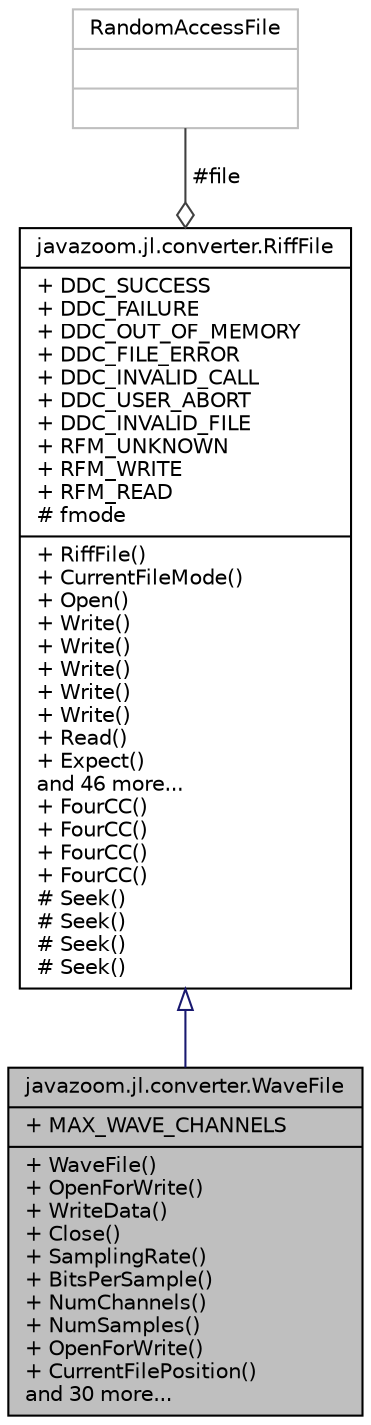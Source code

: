 digraph "javazoom.jl.converter.WaveFile"
{
 // LATEX_PDF_SIZE
  edge [fontname="Helvetica",fontsize="10",labelfontname="Helvetica",labelfontsize="10"];
  node [fontname="Helvetica",fontsize="10",shape=record];
  Node1 [label="{javazoom.jl.converter.WaveFile\n|+ MAX_WAVE_CHANNELS\l|+ WaveFile()\l+ OpenForWrite()\l+ WriteData()\l+ Close()\l+ SamplingRate()\l+ BitsPerSample()\l+ NumChannels()\l+ NumSamples()\l+ OpenForWrite()\l+ CurrentFilePosition()\land 30 more...\l}",height=0.2,width=0.4,color="black", fillcolor="grey75", style="filled", fontcolor="black",tooltip=" "];
  Node2 -> Node1 [dir="back",color="midnightblue",fontsize="10",style="solid",arrowtail="onormal",fontname="Helvetica"];
  Node2 [label="{javazoom.jl.converter.RiffFile\n|+ DDC_SUCCESS\l+ DDC_FAILURE\l+ DDC_OUT_OF_MEMORY\l+ DDC_FILE_ERROR\l+ DDC_INVALID_CALL\l+ DDC_USER_ABORT\l+ DDC_INVALID_FILE\l+ RFM_UNKNOWN\l+ RFM_WRITE\l+ RFM_READ\l# fmode\l|+ RiffFile()\l+ CurrentFileMode()\l+ Open()\l+ Write()\l+ Write()\l+ Write()\l+ Write()\l+ Write()\l+ Read()\l+ Expect()\land 46 more...\l+ FourCC()\l+ FourCC()\l+ FourCC()\l+ FourCC()\l# Seek()\l# Seek()\l# Seek()\l# Seek()\l}",height=0.2,width=0.4,color="black", fillcolor="white", style="filled",URL="$classjavazoom_1_1jl_1_1converter_1_1_riff_file.html",tooltip=" "];
  Node3 -> Node2 [color="grey25",fontsize="10",style="solid",label=" #file" ,arrowhead="odiamond",fontname="Helvetica"];
  Node3 [label="{RandomAccessFile\n||}",height=0.2,width=0.4,color="grey75", fillcolor="white", style="filled",tooltip=" "];
}
